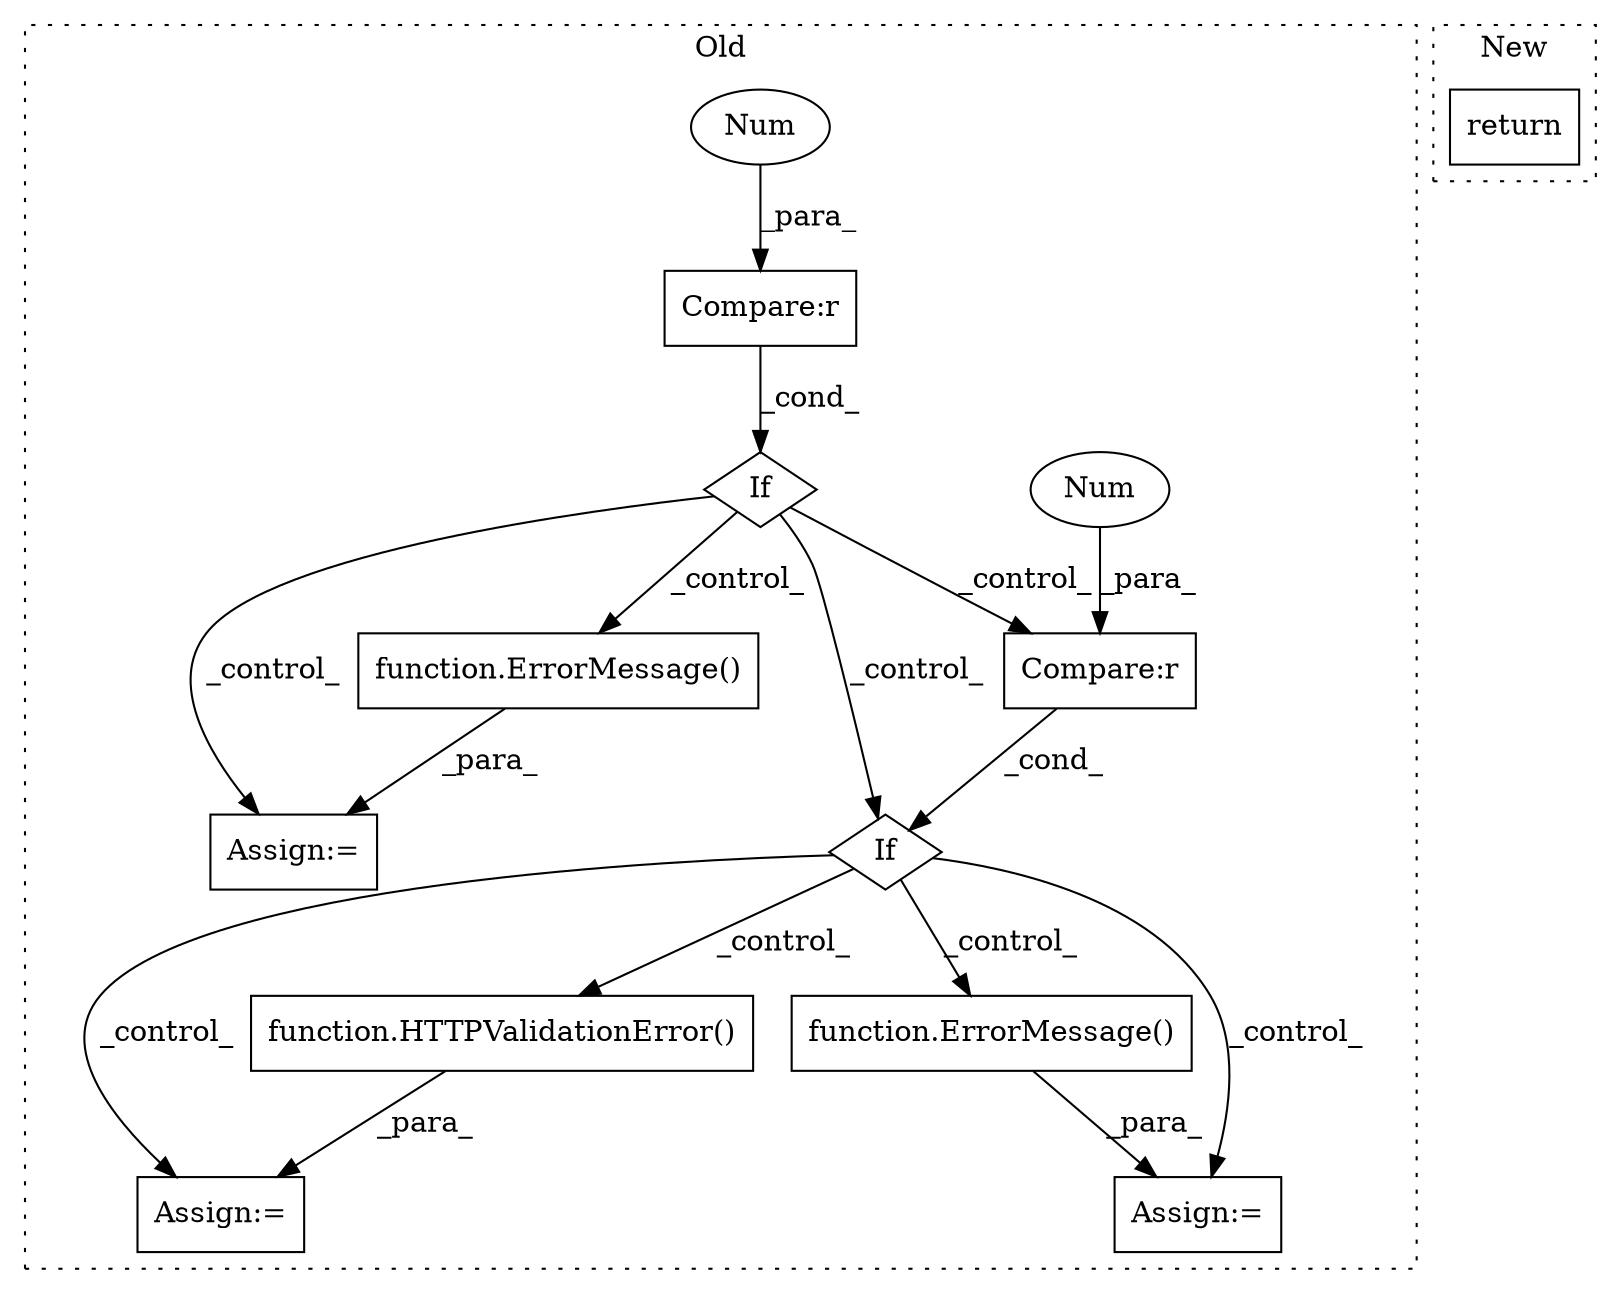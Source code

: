 digraph G {
subgraph cluster0 {
1 [label="function.HTTPValidationError()" a="75" s="3889" l="38" shape="box"];
3 [label="If" a="96" s="3738" l="0" shape="diamond"];
4 [label="Compare:r" a="40" s="3738" l="27" shape="box"];
5 [label="function.ErrorMessage()" a="75" s="3793" l="31" shape="box"];
6 [label="Num" a="76" s="3762" l="3" shape="ellipse"];
7 [label="Assign:=" a="68" s="3886" l="3" shape="box"];
8 [label="Assign:=" a="68" s="3790" l="3" shape="box"];
9 [label="If" a="96" s="3639" l="3" shape="diamond"];
10 [label="Compare:r" a="40" s="3642" l="27" shape="box"];
11 [label="function.ErrorMessage()" a="75" s="3697" l="31" shape="box"];
12 [label="Num" a="76" s="3666" l="3" shape="ellipse"];
13 [label="Assign:=" a="68" s="3694" l="3" shape="box"];
label = "Old";
style="dotted";
}
subgraph cluster1 {
2 [label="return" a="93" s="4295" l="7" shape="box"];
label = "New";
style="dotted";
}
1 -> 7 [label="_para_"];
3 -> 5 [label="_control_"];
3 -> 1 [label="_control_"];
3 -> 8 [label="_control_"];
3 -> 7 [label="_control_"];
4 -> 3 [label="_cond_"];
5 -> 8 [label="_para_"];
6 -> 4 [label="_para_"];
9 -> 11 [label="_control_"];
9 -> 13 [label="_control_"];
9 -> 3 [label="_control_"];
9 -> 4 [label="_control_"];
10 -> 9 [label="_cond_"];
11 -> 13 [label="_para_"];
12 -> 10 [label="_para_"];
}